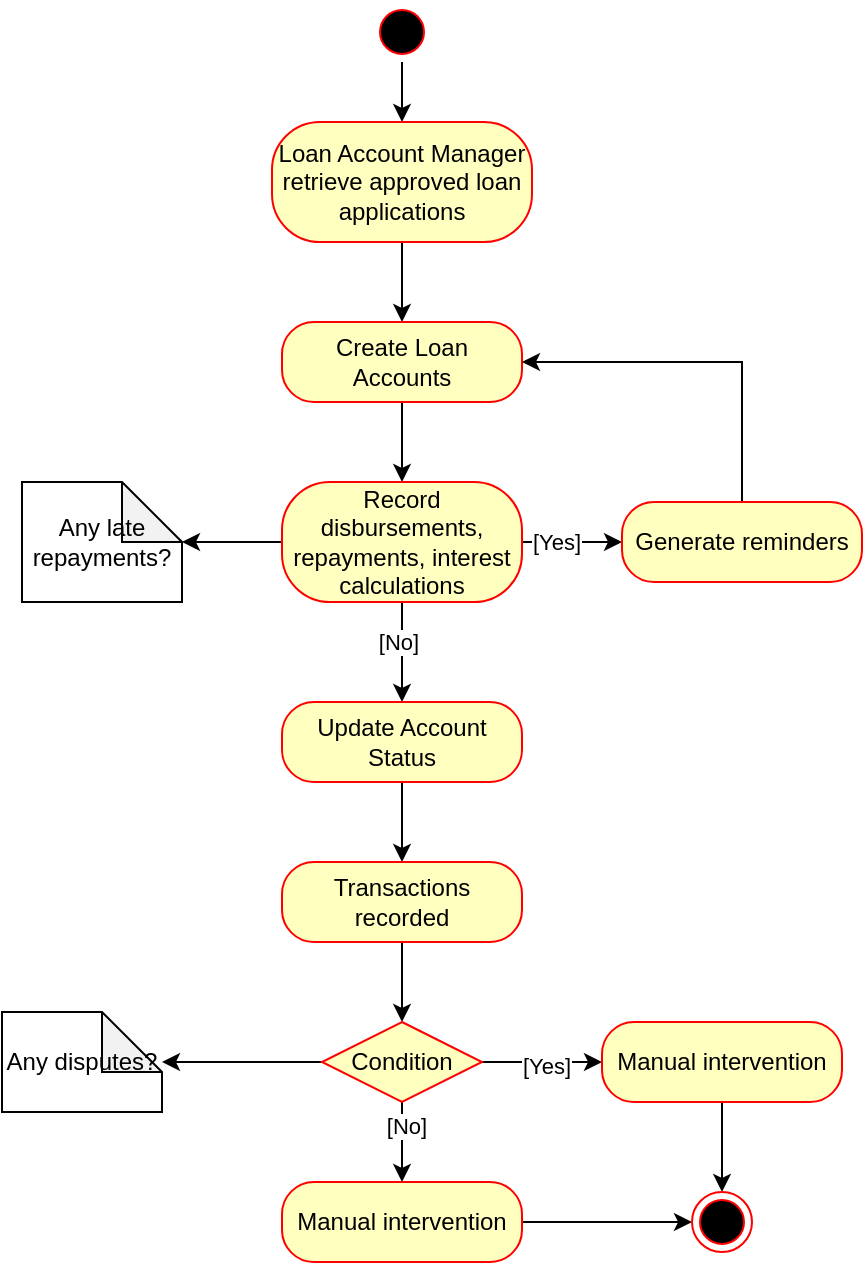 <mxfile version="22.1.15" type="github">
  <diagram name="Page-1" id="HfN4XnlBj8wRUHL7kl8J">
    <mxGraphModel dx="1050" dy="557" grid="1" gridSize="10" guides="1" tooltips="1" connect="1" arrows="1" fold="1" page="1" pageScale="1" pageWidth="850" pageHeight="1100" math="0" shadow="0">
      <root>
        <mxCell id="0" />
        <mxCell id="1" parent="0" />
        <mxCell id="cI8amXataBMtKfcQJ_5u-5" style="edgeStyle=orthogonalEdgeStyle;rounded=0;orthogonalLoop=1;jettySize=auto;html=1;exitX=0.5;exitY=1;exitDx=0;exitDy=0;entryX=0.5;entryY=0;entryDx=0;entryDy=0;" edge="1" parent="1" source="cI8amXataBMtKfcQJ_5u-1" target="cI8amXataBMtKfcQJ_5u-3">
          <mxGeometry relative="1" as="geometry" />
        </mxCell>
        <mxCell id="cI8amXataBMtKfcQJ_5u-1" value="" style="ellipse;html=1;shape=startState;fillColor=#000000;strokeColor=#ff0000;" vertex="1" parent="1">
          <mxGeometry x="395" y="10" width="30" height="30" as="geometry" />
        </mxCell>
        <mxCell id="cI8amXataBMtKfcQJ_5u-8" value="" style="edgeStyle=orthogonalEdgeStyle;rounded=0;orthogonalLoop=1;jettySize=auto;html=1;" edge="1" parent="1" source="cI8amXataBMtKfcQJ_5u-3" target="cI8amXataBMtKfcQJ_5u-6">
          <mxGeometry relative="1" as="geometry" />
        </mxCell>
        <mxCell id="cI8amXataBMtKfcQJ_5u-3" value="Loan Account Manager retrieve approved loan applications" style="rounded=1;whiteSpace=wrap;html=1;arcSize=40;fontColor=#000000;fillColor=#ffffc0;strokeColor=#ff0000;" vertex="1" parent="1">
          <mxGeometry x="345" y="70" width="130" height="60" as="geometry" />
        </mxCell>
        <mxCell id="cI8amXataBMtKfcQJ_5u-11" value="" style="edgeStyle=orthogonalEdgeStyle;rounded=0;orthogonalLoop=1;jettySize=auto;html=1;" edge="1" parent="1" source="cI8amXataBMtKfcQJ_5u-6" target="cI8amXataBMtKfcQJ_5u-9">
          <mxGeometry relative="1" as="geometry" />
        </mxCell>
        <mxCell id="cI8amXataBMtKfcQJ_5u-6" value="Create Loan Accounts" style="rounded=1;whiteSpace=wrap;html=1;arcSize=40;fontColor=#000000;fillColor=#ffffc0;strokeColor=#ff0000;" vertex="1" parent="1">
          <mxGeometry x="350" y="170" width="120" height="40" as="geometry" />
        </mxCell>
        <mxCell id="cI8amXataBMtKfcQJ_5u-13" value="" style="edgeStyle=orthogonalEdgeStyle;rounded=0;orthogonalLoop=1;jettySize=auto;html=1;" edge="1" parent="1" source="cI8amXataBMtKfcQJ_5u-9" target="cI8amXataBMtKfcQJ_5u-12">
          <mxGeometry relative="1" as="geometry" />
        </mxCell>
        <mxCell id="cI8amXataBMtKfcQJ_5u-16" value="" style="edgeStyle=orthogonalEdgeStyle;rounded=0;orthogonalLoop=1;jettySize=auto;html=1;" edge="1" parent="1" source="cI8amXataBMtKfcQJ_5u-9" target="cI8amXataBMtKfcQJ_5u-14">
          <mxGeometry relative="1" as="geometry" />
        </mxCell>
        <mxCell id="cI8amXataBMtKfcQJ_5u-18" value="[Yes]" style="edgeLabel;html=1;align=center;verticalAlign=middle;resizable=0;points=[];" vertex="1" connectable="0" parent="cI8amXataBMtKfcQJ_5u-16">
          <mxGeometry x="-0.328" y="-2" relative="1" as="geometry">
            <mxPoint y="-2" as="offset" />
          </mxGeometry>
        </mxCell>
        <mxCell id="cI8amXataBMtKfcQJ_5u-22" value="" style="edgeStyle=orthogonalEdgeStyle;rounded=0;orthogonalLoop=1;jettySize=auto;html=1;" edge="1" parent="1" source="cI8amXataBMtKfcQJ_5u-9" target="cI8amXataBMtKfcQJ_5u-19">
          <mxGeometry relative="1" as="geometry" />
        </mxCell>
        <mxCell id="cI8amXataBMtKfcQJ_5u-23" value="[No]" style="edgeLabel;html=1;align=center;verticalAlign=middle;resizable=0;points=[];" vertex="1" connectable="0" parent="cI8amXataBMtKfcQJ_5u-22">
          <mxGeometry x="-0.208" y="-2" relative="1" as="geometry">
            <mxPoint as="offset" />
          </mxGeometry>
        </mxCell>
        <mxCell id="cI8amXataBMtKfcQJ_5u-9" value="Record disbursements, repayments, interest calculations" style="rounded=1;whiteSpace=wrap;html=1;arcSize=40;fontColor=#000000;fillColor=#ffffc0;strokeColor=#ff0000;" vertex="1" parent="1">
          <mxGeometry x="350" y="250" width="120" height="60" as="geometry" />
        </mxCell>
        <mxCell id="cI8amXataBMtKfcQJ_5u-12" value="Any late repayments?" style="shape=note;whiteSpace=wrap;html=1;backgroundOutline=1;darkOpacity=0.05;" vertex="1" parent="1">
          <mxGeometry x="220" y="250" width="80" height="60" as="geometry" />
        </mxCell>
        <mxCell id="cI8amXataBMtKfcQJ_5u-17" style="edgeStyle=orthogonalEdgeStyle;rounded=0;orthogonalLoop=1;jettySize=auto;html=1;exitX=0.5;exitY=0;exitDx=0;exitDy=0;entryX=1;entryY=0.5;entryDx=0;entryDy=0;" edge="1" parent="1" source="cI8amXataBMtKfcQJ_5u-14" target="cI8amXataBMtKfcQJ_5u-6">
          <mxGeometry relative="1" as="geometry" />
        </mxCell>
        <mxCell id="cI8amXataBMtKfcQJ_5u-14" value="Generate reminders" style="rounded=1;whiteSpace=wrap;html=1;arcSize=40;fontColor=#000000;fillColor=#ffffc0;strokeColor=#ff0000;" vertex="1" parent="1">
          <mxGeometry x="520" y="260" width="120" height="40" as="geometry" />
        </mxCell>
        <mxCell id="cI8amXataBMtKfcQJ_5u-26" value="" style="edgeStyle=orthogonalEdgeStyle;rounded=0;orthogonalLoop=1;jettySize=auto;html=1;" edge="1" parent="1" source="cI8amXataBMtKfcQJ_5u-19" target="cI8amXataBMtKfcQJ_5u-24">
          <mxGeometry relative="1" as="geometry" />
        </mxCell>
        <mxCell id="cI8amXataBMtKfcQJ_5u-19" value="Update Account Status" style="rounded=1;whiteSpace=wrap;html=1;arcSize=40;fontColor=#000000;fillColor=#ffffc0;strokeColor=#ff0000;" vertex="1" parent="1">
          <mxGeometry x="350" y="360" width="120" height="40" as="geometry" />
        </mxCell>
        <mxCell id="cI8amXataBMtKfcQJ_5u-36" value="" style="edgeStyle=orthogonalEdgeStyle;rounded=0;orthogonalLoop=1;jettySize=auto;html=1;" edge="1" parent="1" source="cI8amXataBMtKfcQJ_5u-24" target="cI8amXataBMtKfcQJ_5u-31">
          <mxGeometry relative="1" as="geometry" />
        </mxCell>
        <mxCell id="cI8amXataBMtKfcQJ_5u-24" value="Transactions recorded" style="rounded=1;whiteSpace=wrap;html=1;arcSize=40;fontColor=#000000;fillColor=#ffffc0;strokeColor=#ff0000;" vertex="1" parent="1">
          <mxGeometry x="350" y="440" width="120" height="40" as="geometry" />
        </mxCell>
        <mxCell id="cI8amXataBMtKfcQJ_5u-27" value="Any disputes?" style="shape=note;whiteSpace=wrap;html=1;backgroundOutline=1;darkOpacity=0.05;" vertex="1" parent="1">
          <mxGeometry x="210" y="515" width="80" height="50" as="geometry" />
        </mxCell>
        <mxCell id="cI8amXataBMtKfcQJ_5u-44" value="" style="edgeStyle=orthogonalEdgeStyle;rounded=0;orthogonalLoop=1;jettySize=auto;html=1;" edge="1" parent="1" source="cI8amXataBMtKfcQJ_5u-29" target="cI8amXataBMtKfcQJ_5u-42">
          <mxGeometry relative="1" as="geometry" />
        </mxCell>
        <mxCell id="cI8amXataBMtKfcQJ_5u-29" value="Manual intervention" style="rounded=1;whiteSpace=wrap;html=1;arcSize=40;fontColor=#000000;fillColor=#ffffc0;strokeColor=#ff0000;" vertex="1" parent="1">
          <mxGeometry x="350" y="600" width="120" height="40" as="geometry" />
        </mxCell>
        <mxCell id="cI8amXataBMtKfcQJ_5u-34" value="" style="edgeStyle=orthogonalEdgeStyle;rounded=0;orthogonalLoop=1;jettySize=auto;html=1;" edge="1" parent="1" source="cI8amXataBMtKfcQJ_5u-31" target="cI8amXataBMtKfcQJ_5u-27">
          <mxGeometry relative="1" as="geometry" />
        </mxCell>
        <mxCell id="cI8amXataBMtKfcQJ_5u-35" value="" style="edgeStyle=orthogonalEdgeStyle;rounded=0;orthogonalLoop=1;jettySize=auto;html=1;" edge="1" parent="1" source="cI8amXataBMtKfcQJ_5u-31" target="cI8amXataBMtKfcQJ_5u-29">
          <mxGeometry relative="1" as="geometry" />
        </mxCell>
        <mxCell id="cI8amXataBMtKfcQJ_5u-41" value="[No]" style="edgeLabel;html=1;align=center;verticalAlign=middle;resizable=0;points=[];" vertex="1" connectable="0" parent="cI8amXataBMtKfcQJ_5u-35">
          <mxGeometry x="-0.39" y="2" relative="1" as="geometry">
            <mxPoint as="offset" />
          </mxGeometry>
        </mxCell>
        <mxCell id="cI8amXataBMtKfcQJ_5u-39" value="" style="edgeStyle=orthogonalEdgeStyle;rounded=0;orthogonalLoop=1;jettySize=auto;html=1;" edge="1" parent="1" source="cI8amXataBMtKfcQJ_5u-31" target="cI8amXataBMtKfcQJ_5u-37">
          <mxGeometry relative="1" as="geometry" />
        </mxCell>
        <mxCell id="cI8amXataBMtKfcQJ_5u-40" value="[Yes]" style="edgeLabel;html=1;align=center;verticalAlign=middle;resizable=0;points=[];" vertex="1" connectable="0" parent="cI8amXataBMtKfcQJ_5u-39">
          <mxGeometry x="0.06" y="-2" relative="1" as="geometry">
            <mxPoint as="offset" />
          </mxGeometry>
        </mxCell>
        <mxCell id="cI8amXataBMtKfcQJ_5u-31" value="Condition" style="rhombus;whiteSpace=wrap;html=1;fontColor=#000000;fillColor=#ffffc0;strokeColor=#ff0000;" vertex="1" parent="1">
          <mxGeometry x="370" y="520" width="80" height="40" as="geometry" />
        </mxCell>
        <mxCell id="cI8amXataBMtKfcQJ_5u-43" value="" style="edgeStyle=orthogonalEdgeStyle;rounded=0;orthogonalLoop=1;jettySize=auto;html=1;" edge="1" parent="1" source="cI8amXataBMtKfcQJ_5u-37" target="cI8amXataBMtKfcQJ_5u-42">
          <mxGeometry relative="1" as="geometry" />
        </mxCell>
        <mxCell id="cI8amXataBMtKfcQJ_5u-37" value="Manual intervention" style="rounded=1;whiteSpace=wrap;html=1;arcSize=40;fontColor=#000000;fillColor=#ffffc0;strokeColor=#ff0000;" vertex="1" parent="1">
          <mxGeometry x="510" y="520" width="120" height="40" as="geometry" />
        </mxCell>
        <mxCell id="cI8amXataBMtKfcQJ_5u-42" value="" style="ellipse;html=1;shape=endState;fillColor=#000000;strokeColor=#ff0000;" vertex="1" parent="1">
          <mxGeometry x="555" y="605" width="30" height="30" as="geometry" />
        </mxCell>
      </root>
    </mxGraphModel>
  </diagram>
</mxfile>
